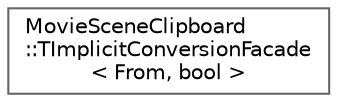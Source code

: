 digraph "Graphical Class Hierarchy"
{
 // INTERACTIVE_SVG=YES
 // LATEX_PDF_SIZE
  bgcolor="transparent";
  edge [fontname=Helvetica,fontsize=10,labelfontname=Helvetica,labelfontsize=10];
  node [fontname=Helvetica,fontsize=10,shape=box,height=0.2,width=0.4];
  rankdir="LR";
  Node0 [id="Node000000",label="MovieSceneClipboard\l::TImplicitConversionFacade\l\< From, bool \>",height=0.2,width=0.4,color="grey40", fillcolor="white", style="filled",URL="$dc/df1/structMovieSceneClipboard_1_1TImplicitConversionFacade_3_01From_00_01bool_01_4.html",tooltip=" "];
}
